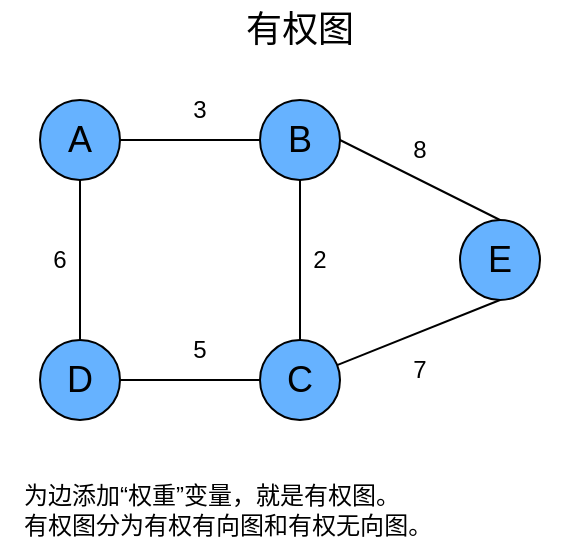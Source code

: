 <mxfile version="26.2.14">
  <diagram name="第 1 页" id="5q7YUH1xV3czbWhoYx5j">
    <mxGraphModel dx="1199" dy="671" grid="1" gridSize="10" guides="1" tooltips="1" connect="1" arrows="1" fold="1" page="1" pageScale="1" pageWidth="827" pageHeight="1169" math="0" shadow="0">
      <root>
        <mxCell id="0" />
        <mxCell id="1" parent="0" />
        <mxCell id="tpT4GvcqYD3kFjs_G-T5-1" value="" style="rounded=0;orthogonalLoop=1;jettySize=auto;html=1;endArrow=none;startFill=0;" edge="1" parent="1" source="tpT4GvcqYD3kFjs_G-T5-3" target="tpT4GvcqYD3kFjs_G-T5-4">
          <mxGeometry relative="1" as="geometry" />
        </mxCell>
        <mxCell id="tpT4GvcqYD3kFjs_G-T5-2" value="" style="edgeStyle=none;rounded=0;orthogonalLoop=1;jettySize=auto;html=1;endArrow=none;startFill=0;" edge="1" parent="1" source="tpT4GvcqYD3kFjs_G-T5-3" target="tpT4GvcqYD3kFjs_G-T5-6">
          <mxGeometry relative="1" as="geometry" />
        </mxCell>
        <mxCell id="tpT4GvcqYD3kFjs_G-T5-3" value="&lt;font style=&quot;color: rgb(0, 0, 0); font-size: 18px;&quot;&gt;A&lt;/font&gt;" style="ellipse;whiteSpace=wrap;html=1;aspect=fixed;fillColor=#66B2FF;" vertex="1" parent="1">
          <mxGeometry x="110" y="140" width="40" height="40" as="geometry" />
        </mxCell>
        <mxCell id="tpT4GvcqYD3kFjs_G-T5-12" style="rounded=0;orthogonalLoop=1;jettySize=auto;html=1;exitX=1;exitY=0.5;exitDx=0;exitDy=0;entryX=0.5;entryY=0;entryDx=0;entryDy=0;endArrow=none;startFill=0;" edge="1" parent="1" source="tpT4GvcqYD3kFjs_G-T5-4" target="tpT4GvcqYD3kFjs_G-T5-10">
          <mxGeometry relative="1" as="geometry" />
        </mxCell>
        <mxCell id="tpT4GvcqYD3kFjs_G-T5-4" value="&lt;font style=&quot;color: rgb(0, 0, 0); font-size: 18px;&quot;&gt;B&lt;/font&gt;" style="ellipse;whiteSpace=wrap;html=1;aspect=fixed;fillColor=#66B2FF;" vertex="1" parent="1">
          <mxGeometry x="220" y="140" width="40" height="40" as="geometry" />
        </mxCell>
        <mxCell id="tpT4GvcqYD3kFjs_G-T5-5" value="" style="edgeStyle=none;rounded=0;orthogonalLoop=1;jettySize=auto;html=1;endArrow=none;startFill=0;" edge="1" parent="1" source="tpT4GvcqYD3kFjs_G-T5-6" target="tpT4GvcqYD3kFjs_G-T5-8">
          <mxGeometry relative="1" as="geometry" />
        </mxCell>
        <mxCell id="tpT4GvcqYD3kFjs_G-T5-6" value="&lt;font style=&quot;color: rgb(0, 0, 0); font-size: 18px;&quot;&gt;D&lt;/font&gt;" style="ellipse;whiteSpace=wrap;html=1;aspect=fixed;fillColor=#66B2FF;" vertex="1" parent="1">
          <mxGeometry x="110" y="260" width="40" height="40" as="geometry" />
        </mxCell>
        <mxCell id="tpT4GvcqYD3kFjs_G-T5-7" value="" style="edgeStyle=orthogonalEdgeStyle;rounded=0;orthogonalLoop=1;jettySize=auto;html=1;endArrow=none;startFill=0;" edge="1" parent="1" source="tpT4GvcqYD3kFjs_G-T5-8" target="tpT4GvcqYD3kFjs_G-T5-4">
          <mxGeometry relative="1" as="geometry" />
        </mxCell>
        <mxCell id="tpT4GvcqYD3kFjs_G-T5-13" style="rounded=0;orthogonalLoop=1;jettySize=auto;html=1;entryX=0.5;entryY=1;entryDx=0;entryDy=0;endArrow=none;startFill=0;" edge="1" parent="1" source="tpT4GvcqYD3kFjs_G-T5-8" target="tpT4GvcqYD3kFjs_G-T5-10">
          <mxGeometry relative="1" as="geometry" />
        </mxCell>
        <mxCell id="tpT4GvcqYD3kFjs_G-T5-8" value="&lt;font style=&quot;color: rgb(0, 0, 0); font-size: 18px;&quot;&gt;C&lt;/font&gt;" style="ellipse;whiteSpace=wrap;html=1;aspect=fixed;fillColor=#66B2FF;" vertex="1" parent="1">
          <mxGeometry x="220" y="260" width="40" height="40" as="geometry" />
        </mxCell>
        <mxCell id="tpT4GvcqYD3kFjs_G-T5-9" value="&lt;font style=&quot;font-size: 18px;&quot;&gt;有权图&lt;/font&gt;" style="text;html=1;align=center;verticalAlign=middle;whiteSpace=wrap;rounded=0;" vertex="1" parent="1">
          <mxGeometry x="175" y="90" width="130" height="30" as="geometry" />
        </mxCell>
        <mxCell id="tpT4GvcqYD3kFjs_G-T5-10" value="&lt;span style=&quot;font-size: 18px;&quot;&gt;E&lt;/span&gt;" style="ellipse;whiteSpace=wrap;html=1;aspect=fixed;fillColor=#66B2FF;" vertex="1" parent="1">
          <mxGeometry x="320" y="200" width="40" height="40" as="geometry" />
        </mxCell>
        <mxCell id="tpT4GvcqYD3kFjs_G-T5-11" value="为边添加“权重”变量，就是有权图。&lt;div&gt;有权图分为有权&lt;span style=&quot;background-color: transparent; color: light-dark(rgb(0, 0, 0), rgb(255, 255, 255));&quot;&gt;有向&lt;/span&gt;&lt;span style=&quot;background-color: transparent; color: light-dark(rgb(0, 0, 0), rgb(255, 255, 255));&quot;&gt;图和有权&lt;/span&gt;&lt;span style=&quot;background-color: transparent; color: light-dark(rgb(0, 0, 0), rgb(255, 255, 255));&quot;&gt;无向&lt;/span&gt;&lt;span style=&quot;background-color: transparent; color: light-dark(rgb(0, 0, 0), rgb(255, 255, 255));&quot;&gt;图。&lt;/span&gt;&lt;/div&gt;" style="text;html=1;align=left;verticalAlign=middle;whiteSpace=wrap;rounded=0;fontSize=12;" vertex="1" parent="1">
          <mxGeometry x="100" y="330" width="280" height="30" as="geometry" />
        </mxCell>
        <mxCell id="tpT4GvcqYD3kFjs_G-T5-14" value="3" style="text;html=1;align=center;verticalAlign=middle;whiteSpace=wrap;rounded=0;" vertex="1" parent="1">
          <mxGeometry x="160" y="130" width="60" height="30" as="geometry" />
        </mxCell>
        <mxCell id="tpT4GvcqYD3kFjs_G-T5-16" value="2" style="text;html=1;align=center;verticalAlign=middle;whiteSpace=wrap;rounded=0;" vertex="1" parent="1">
          <mxGeometry x="220" y="205" width="60" height="30" as="geometry" />
        </mxCell>
        <mxCell id="tpT4GvcqYD3kFjs_G-T5-17" value="5" style="text;html=1;align=center;verticalAlign=middle;whiteSpace=wrap;rounded=0;" vertex="1" parent="1">
          <mxGeometry x="160" y="250" width="60" height="30" as="geometry" />
        </mxCell>
        <mxCell id="tpT4GvcqYD3kFjs_G-T5-18" value="6" style="text;html=1;align=center;verticalAlign=middle;whiteSpace=wrap;rounded=0;" vertex="1" parent="1">
          <mxGeometry x="90" y="205" width="60" height="30" as="geometry" />
        </mxCell>
        <mxCell id="tpT4GvcqYD3kFjs_G-T5-19" value="7" style="text;html=1;align=center;verticalAlign=middle;whiteSpace=wrap;rounded=0;" vertex="1" parent="1">
          <mxGeometry x="270" y="260" width="60" height="30" as="geometry" />
        </mxCell>
        <mxCell id="tpT4GvcqYD3kFjs_G-T5-20" value="8" style="text;html=1;align=center;verticalAlign=middle;whiteSpace=wrap;rounded=0;" vertex="1" parent="1">
          <mxGeometry x="270" y="150" width="60" height="30" as="geometry" />
        </mxCell>
      </root>
    </mxGraphModel>
  </diagram>
</mxfile>
